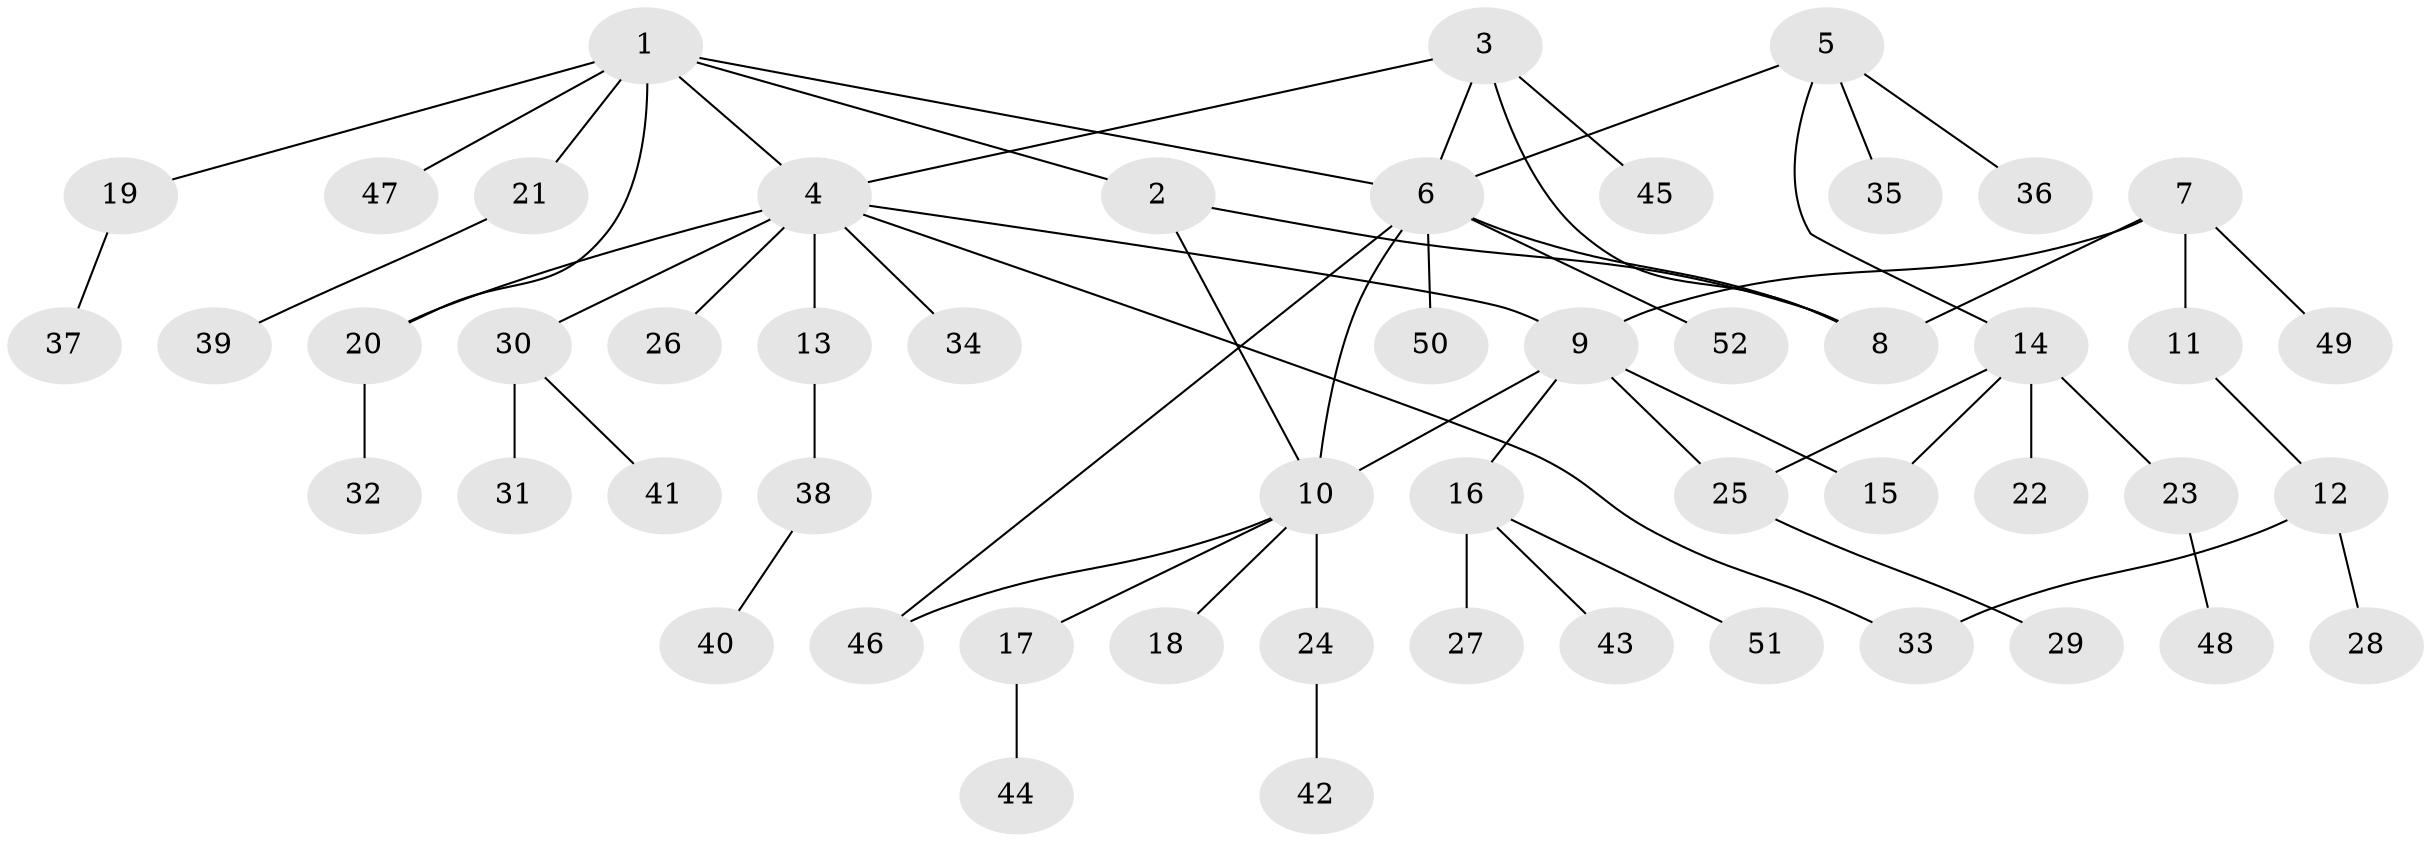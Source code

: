 // Generated by graph-tools (version 1.1) at 2025/50/03/09/25 03:50:32]
// undirected, 52 vertices, 62 edges
graph export_dot {
graph [start="1"]
  node [color=gray90,style=filled];
  1;
  2;
  3;
  4;
  5;
  6;
  7;
  8;
  9;
  10;
  11;
  12;
  13;
  14;
  15;
  16;
  17;
  18;
  19;
  20;
  21;
  22;
  23;
  24;
  25;
  26;
  27;
  28;
  29;
  30;
  31;
  32;
  33;
  34;
  35;
  36;
  37;
  38;
  39;
  40;
  41;
  42;
  43;
  44;
  45;
  46;
  47;
  48;
  49;
  50;
  51;
  52;
  1 -- 2;
  1 -- 4;
  1 -- 6;
  1 -- 19;
  1 -- 20;
  1 -- 21;
  1 -- 47;
  2 -- 8;
  2 -- 10;
  3 -- 4;
  3 -- 6;
  3 -- 8;
  3 -- 45;
  4 -- 9;
  4 -- 13;
  4 -- 20;
  4 -- 26;
  4 -- 30;
  4 -- 33;
  4 -- 34;
  5 -- 6;
  5 -- 14;
  5 -- 35;
  5 -- 36;
  6 -- 8;
  6 -- 10;
  6 -- 46;
  6 -- 50;
  6 -- 52;
  7 -- 8;
  7 -- 9;
  7 -- 11;
  7 -- 49;
  9 -- 10;
  9 -- 15;
  9 -- 16;
  9 -- 25;
  10 -- 17;
  10 -- 18;
  10 -- 24;
  10 -- 46;
  11 -- 12;
  12 -- 28;
  12 -- 33;
  13 -- 38;
  14 -- 15;
  14 -- 22;
  14 -- 23;
  14 -- 25;
  16 -- 27;
  16 -- 43;
  16 -- 51;
  17 -- 44;
  19 -- 37;
  20 -- 32;
  21 -- 39;
  23 -- 48;
  24 -- 42;
  25 -- 29;
  30 -- 31;
  30 -- 41;
  38 -- 40;
}
